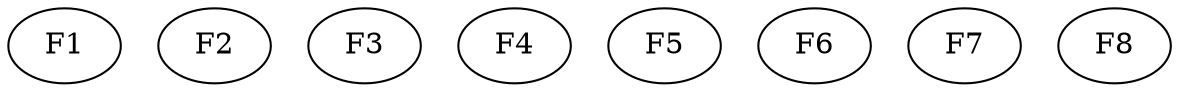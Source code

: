 strict digraph G {

n1[label = "F1"];
n2[label = "F2"];
n3[label = "F3"];
n4[label = "F4"];
n5[label = "F5"];
n6[label = "F6"];
n7[label = "F7"];
n8[label = "F8"];



}